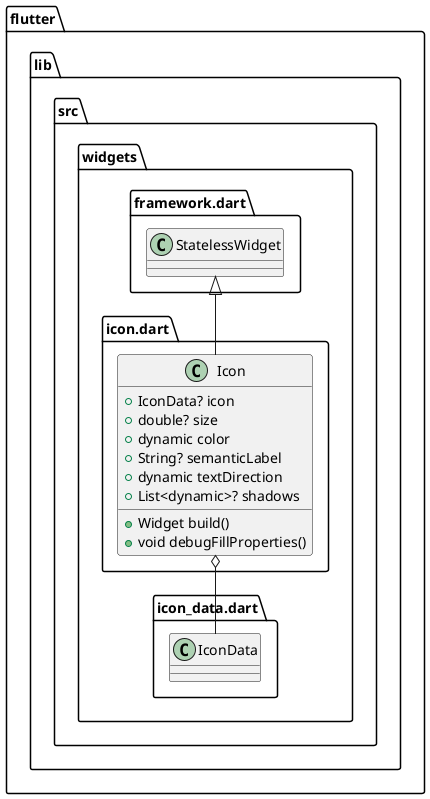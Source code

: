 @startuml
set namespaceSeparator ::

class "flutter::lib::src::widgets::icon.dart::Icon" {
  +IconData? icon
  +double? size
  +dynamic color
  +String? semanticLabel
  +dynamic textDirection
  +List<dynamic>? shadows
  +Widget build()
  +void debugFillProperties()
}

"flutter::lib::src::widgets::icon.dart::Icon" o-- "flutter::lib::src::widgets::icon_data.dart::IconData"
"flutter::lib::src::widgets::framework.dart::StatelessWidget" <|-- "flutter::lib::src::widgets::icon.dart::Icon"


@enduml